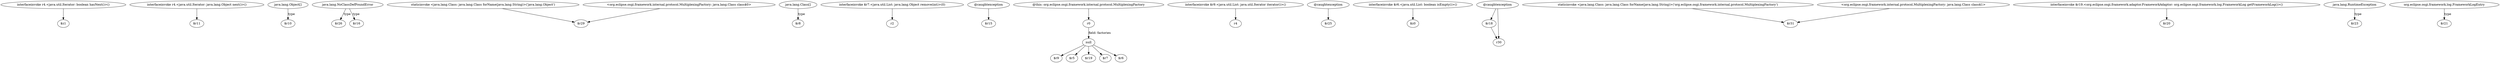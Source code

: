 digraph g {
0[label="interfaceinvoke r4.<java.util.Iterator: boolean hasNext()>()"]
1[label="$z1"]
0->1[label=""]
2[label="interfaceinvoke r4.<java.util.Iterator: java.lang.Object next()>()"]
3[label="$r11"]
2->3[label=""]
4[label="java.lang.Object[]"]
5[label="$r10"]
4->5[label="type"]
6[label="java.lang.NoClassDefFoundError"]
7[label="$r26"]
6->7[label="type"]
8[label="staticinvoke <java.lang.Class: java.lang.Class forName(java.lang.String)>('java.lang.Object')"]
9[label="$r29"]
8->9[label=""]
10[label="java.lang.Class[]"]
11[label="$r8"]
10->11[label="type"]
12[label="interfaceinvoke $r7.<java.util.List: java.lang.Object remove(int)>(0)"]
13[label="r2"]
12->13[label=""]
14[label="$r16"]
6->14[label="type"]
15[label="@caughtexception"]
16[label="$r15"]
15->16[label=""]
17[label="null"]
18[label="$r9"]
17->18[label=""]
19[label="interfaceinvoke $r9.<java.util.List: java.util.Iterator iterator()>()"]
20[label="r4"]
19->20[label=""]
21[label="r0"]
21->17[label="field: factories"]
22[label="$r5"]
17->22[label=""]
23[label="$r19"]
17->23[label=""]
24[label="$r7"]
17->24[label=""]
25[label="@caughtexception"]
26[label="$r25"]
25->26[label=""]
27[label="interfaceinvoke $r6.<java.util.List: boolean isEmpty()>()"]
28[label="$z0"]
27->28[label=""]
29[label="$r18"]
30[label="r30"]
29->30[label=""]
31[label="@caughtexception"]
31->29[label=""]
32[label="@this: org.eclipse.osgi.framework.internal.protocol.MultiplexingFactory"]
32->21[label=""]
33[label="staticinvoke <java.lang.Class: java.lang.Class forName(java.lang.String)>('org.eclipse.osgi.framework.internal.protocol.MultiplexingFactory')"]
34[label="$r31"]
33->34[label=""]
35[label="interfaceinvoke $r19.<org.eclipse.osgi.framework.adaptor.FrameworkAdaptor: org.eclipse.osgi.framework.log.FrameworkLog getFrameworkLog()>()"]
36[label="$r20"]
35->36[label=""]
37[label="<org.eclipse.osgi.framework.internal.protocol.MultiplexingFactory: java.lang.Class class$1>"]
37->34[label=""]
31->30[label=""]
38[label="<org.eclipse.osgi.framework.internal.protocol.MultiplexingFactory: java.lang.Class class$0>"]
38->9[label=""]
39[label="java.lang.RuntimeException"]
40[label="$r23"]
39->40[label="type"]
41[label="org.eclipse.osgi.framework.log.FrameworkLogEntry"]
42[label="$r21"]
41->42[label="type"]
43[label="$r6"]
17->43[label=""]
}